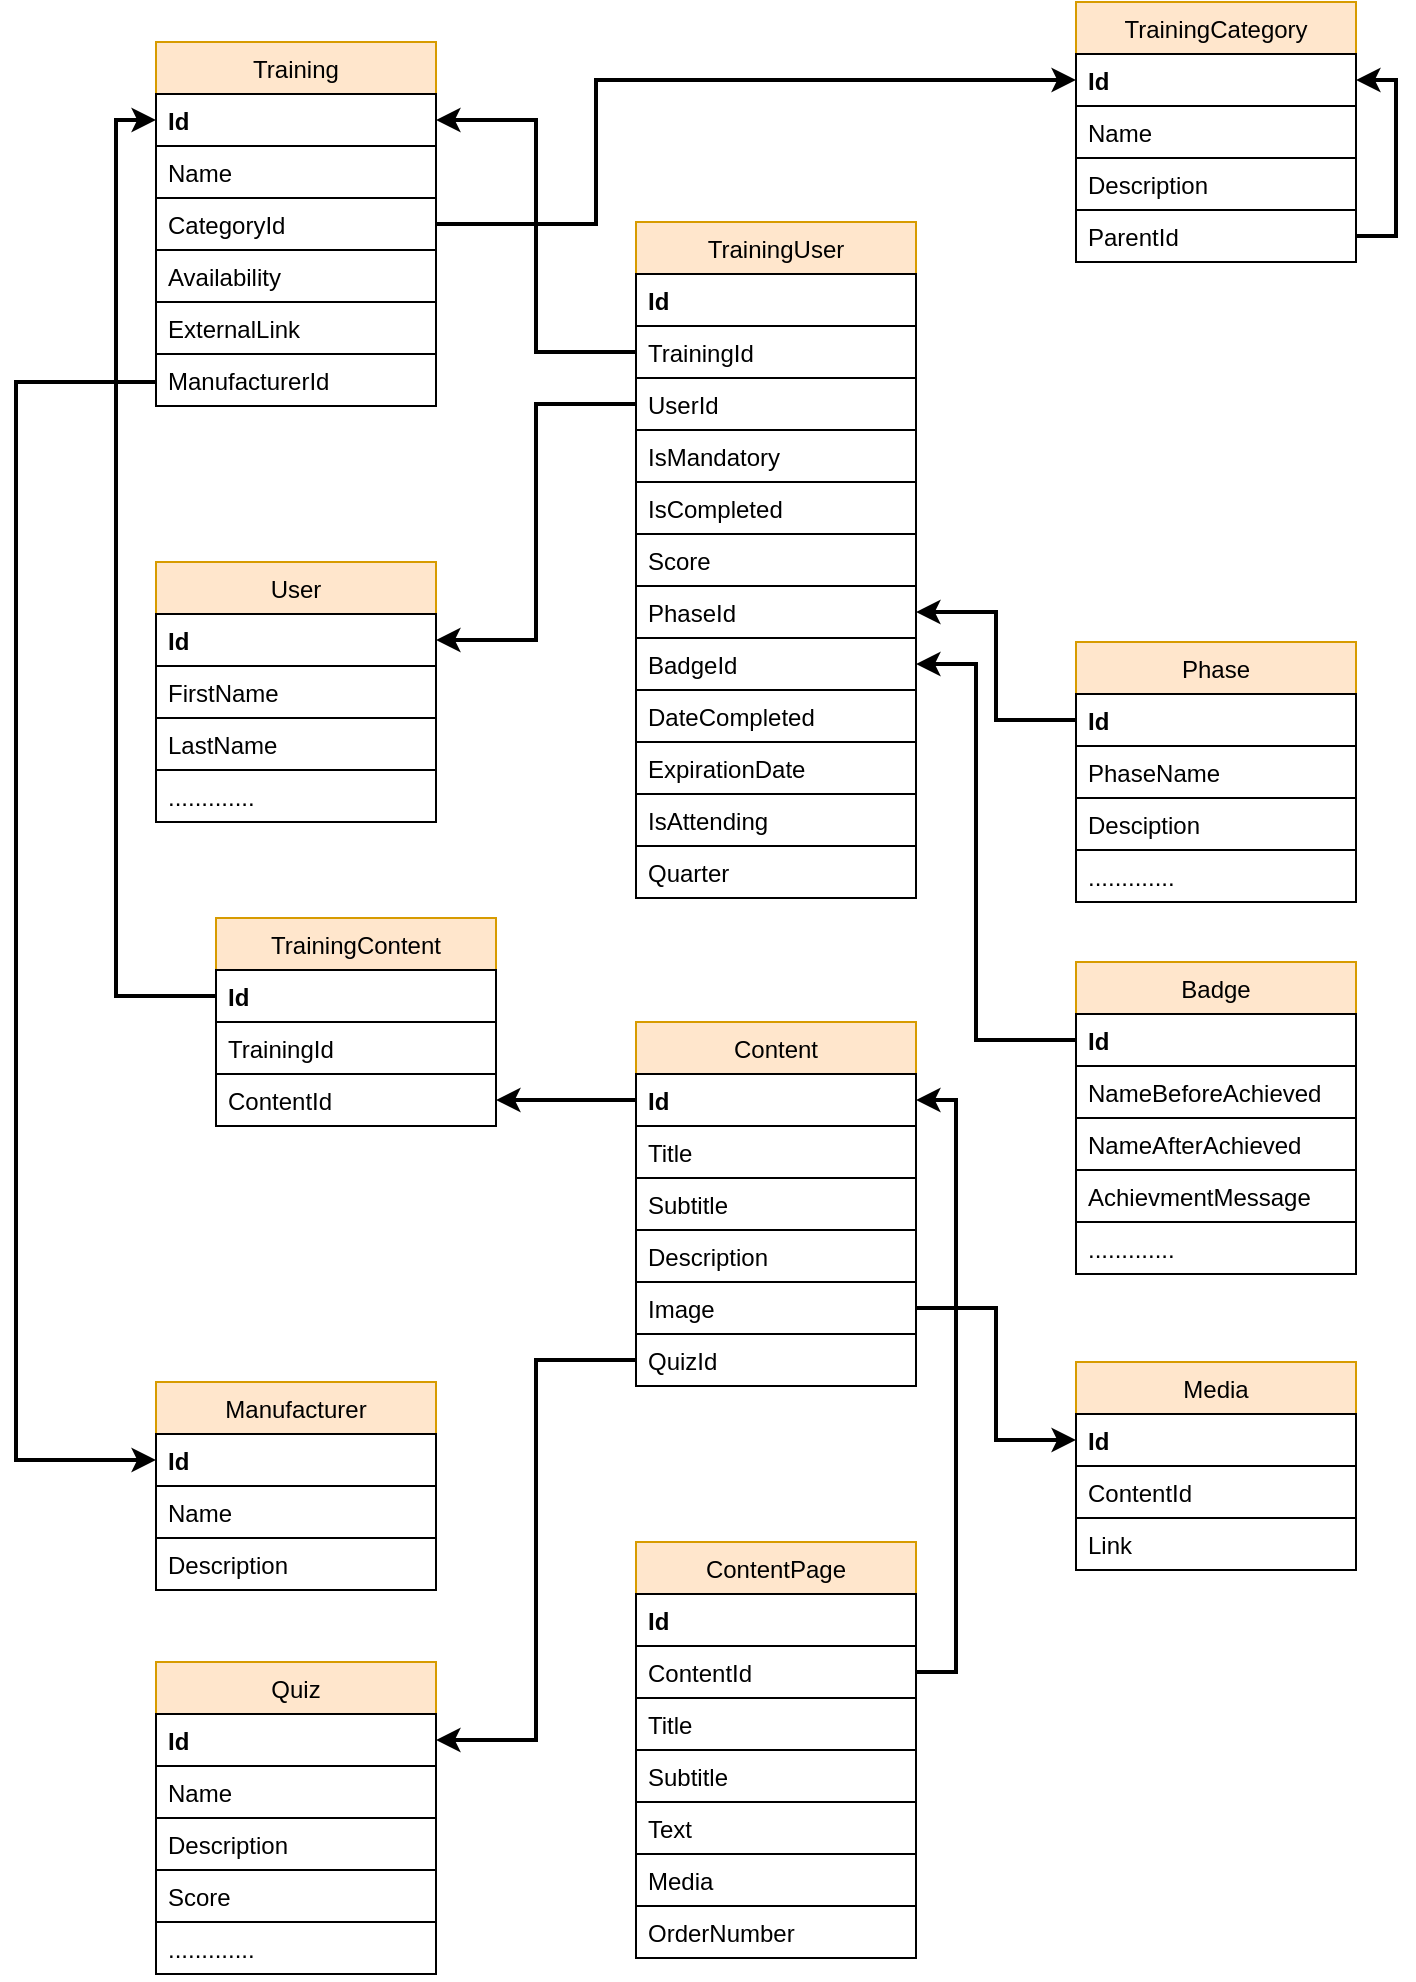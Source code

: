 <mxfile version="13.2.6" type="github">
  <diagram id="uwtyysx4m1KapevDH-VO" name="Page-1">
    <mxGraphModel dx="1186" dy="723" grid="1" gridSize="10" guides="1" tooltips="1" connect="1" arrows="1" fold="1" page="1" pageScale="1" pageWidth="850" pageHeight="1100" background="none" math="0" shadow="0">
      <root>
        <mxCell id="0" />
        <mxCell id="1" parent="0" />
        <mxCell id="DK5eT5kbk5P_7S_4OPEw-1" value="Training" style="swimlane;fontStyle=0;childLayout=stackLayout;horizontal=1;startSize=26;fillColor=#ffe6cc;horizontalStack=0;resizeParent=1;resizeParentMax=0;resizeLast=0;collapsible=1;marginBottom=0;shadow=0;comic=0;glass=0;rounded=0;swimlaneFillColor=none;strokeColor=#d79b00;" parent="1" vertex="1">
          <mxGeometry x="100" y="60" width="140" height="182" as="geometry" />
        </mxCell>
        <mxCell id="DK5eT5kbk5P_7S_4OPEw-2" value="Id" style="text;strokeColor=#000000;fillColor=none;align=left;verticalAlign=top;spacingLeft=4;spacingRight=4;overflow=hidden;rotatable=0;points=[[0,0.5],[1,0.5]];portConstraint=eastwest;fontStyle=1;shadow=0;comic=0;" parent="DK5eT5kbk5P_7S_4OPEw-1" vertex="1">
          <mxGeometry y="26" width="140" height="26" as="geometry" />
        </mxCell>
        <mxCell id="DK5eT5kbk5P_7S_4OPEw-3" value="Name" style="text;strokeColor=#000000;fillColor=none;align=left;verticalAlign=top;spacingLeft=4;spacingRight=4;overflow=hidden;rotatable=0;points=[[0,0.5],[1,0.5]];portConstraint=eastwest;shadow=0;comic=0;" parent="DK5eT5kbk5P_7S_4OPEw-1" vertex="1">
          <mxGeometry y="52" width="140" height="26" as="geometry" />
        </mxCell>
        <mxCell id="DK5eT5kbk5P_7S_4OPEw-8" value="CategoryId" style="text;strokeColor=#000000;fillColor=none;align=left;verticalAlign=top;spacingLeft=4;spacingRight=4;overflow=hidden;rotatable=0;points=[[0,0.5],[1,0.5]];portConstraint=eastwest;shadow=0;comic=0;" parent="DK5eT5kbk5P_7S_4OPEw-1" vertex="1">
          <mxGeometry y="78" width="140" height="26" as="geometry" />
        </mxCell>
        <mxCell id="DK5eT5kbk5P_7S_4OPEw-48" value="Availability" style="text;strokeColor=#000000;fillColor=none;align=left;verticalAlign=top;spacingLeft=4;spacingRight=4;overflow=hidden;rotatable=0;points=[[0,0.5],[1,0.5]];portConstraint=eastwest;shadow=0;comic=0;" parent="DK5eT5kbk5P_7S_4OPEw-1" vertex="1">
          <mxGeometry y="104" width="140" height="26" as="geometry" />
        </mxCell>
        <mxCell id="DK5eT5kbk5P_7S_4OPEw-59" value="ExternalLink" style="text;strokeColor=#000000;fillColor=none;align=left;verticalAlign=top;spacingLeft=4;spacingRight=4;overflow=hidden;rotatable=0;points=[[0,0.5],[1,0.5]];portConstraint=eastwest;shadow=0;comic=0;" parent="DK5eT5kbk5P_7S_4OPEw-1" vertex="1">
          <mxGeometry y="130" width="140" height="26" as="geometry" />
        </mxCell>
        <mxCell id="DK5eT5kbk5P_7S_4OPEw-73" value="ManufacturerId" style="text;strokeColor=#000000;fillColor=none;align=left;verticalAlign=top;spacingLeft=4;spacingRight=4;overflow=hidden;rotatable=0;points=[[0,0.5],[1,0.5]];portConstraint=eastwest;shadow=0;comic=0;" parent="DK5eT5kbk5P_7S_4OPEw-1" vertex="1">
          <mxGeometry y="156" width="140" height="26" as="geometry" />
        </mxCell>
        <mxCell id="DK5eT5kbk5P_7S_4OPEw-27" style="edgeStyle=orthogonalEdgeStyle;rounded=0;orthogonalLoop=1;jettySize=auto;html=1;entryX=1;entryY=0.5;entryDx=0;entryDy=0;strokeWidth=2;shadow=0;comic=0;" parent="1" source="DK5eT5kbk5P_7S_4OPEw-18" target="DK5eT5kbk5P_7S_4OPEw-2" edge="1">
          <mxGeometry relative="1" as="geometry" />
        </mxCell>
        <mxCell id="DK5eT5kbk5P_7S_4OPEw-28" style="edgeStyle=orthogonalEdgeStyle;rounded=0;orthogonalLoop=1;jettySize=auto;html=1;entryX=1;entryY=0.5;entryDx=0;entryDy=0;strokeWidth=2;shadow=0;comic=0;" parent="1" source="DK5eT5kbk5P_7S_4OPEw-19" target="DK5eT5kbk5P_7S_4OPEw-10" edge="1">
          <mxGeometry relative="1" as="geometry" />
        </mxCell>
        <mxCell id="DK5eT5kbk5P_7S_4OPEw-31" value="Phase" style="swimlane;fontStyle=0;childLayout=stackLayout;horizontal=1;startSize=26;fillColor=#ffe6cc;horizontalStack=0;resizeParent=1;resizeParentMax=0;resizeLast=0;collapsible=1;marginBottom=0;shadow=0;comic=0;glass=0;rounded=0;swimlaneFillColor=none;strokeColor=#d79b00;" parent="1" vertex="1">
          <mxGeometry x="560" y="360" width="140" height="130" as="geometry" />
        </mxCell>
        <mxCell id="DK5eT5kbk5P_7S_4OPEw-32" value="Id" style="text;strokeColor=#000000;fillColor=none;align=left;verticalAlign=top;spacingLeft=4;spacingRight=4;overflow=hidden;rotatable=0;points=[[0,0.5],[1,0.5]];portConstraint=eastwest;fontStyle=1;shadow=0;comic=0;" parent="DK5eT5kbk5P_7S_4OPEw-31" vertex="1">
          <mxGeometry y="26" width="140" height="26" as="geometry" />
        </mxCell>
        <mxCell id="DK5eT5kbk5P_7S_4OPEw-33" value="PhaseName" style="text;strokeColor=#000000;fillColor=none;align=left;verticalAlign=top;spacingLeft=4;spacingRight=4;overflow=hidden;rotatable=0;points=[[0,0.5],[1,0.5]];portConstraint=eastwest;shadow=0;comic=0;" parent="DK5eT5kbk5P_7S_4OPEw-31" vertex="1">
          <mxGeometry y="52" width="140" height="26" as="geometry" />
        </mxCell>
        <mxCell id="DK5eT5kbk5P_7S_4OPEw-34" value="Desciption" style="text;strokeColor=#000000;fillColor=none;align=left;verticalAlign=top;spacingLeft=4;spacingRight=4;overflow=hidden;rotatable=0;points=[[0,0.5],[1,0.5]];portConstraint=eastwest;shadow=0;comic=0;" parent="DK5eT5kbk5P_7S_4OPEw-31" vertex="1">
          <mxGeometry y="78" width="140" height="26" as="geometry" />
        </mxCell>
        <mxCell id="DK5eT5kbk5P_7S_4OPEw-35" value="............." style="text;strokeColor=#000000;fillColor=none;align=left;verticalAlign=top;spacingLeft=4;spacingRight=4;overflow=hidden;rotatable=0;points=[[0,0.5],[1,0.5]];portConstraint=eastwest;shadow=0;comic=0;" parent="DK5eT5kbk5P_7S_4OPEw-31" vertex="1">
          <mxGeometry y="104" width="140" height="26" as="geometry" />
        </mxCell>
        <mxCell id="DK5eT5kbk5P_7S_4OPEw-37" value="Badge" style="swimlane;fontStyle=0;childLayout=stackLayout;horizontal=1;startSize=26;fillColor=#ffe6cc;horizontalStack=0;resizeParent=1;resizeParentMax=0;resizeLast=0;collapsible=1;marginBottom=0;shadow=0;comic=0;glass=0;rounded=0;swimlaneFillColor=none;strokeColor=#d79b00;" parent="1" vertex="1">
          <mxGeometry x="560" y="520" width="140" height="156" as="geometry" />
        </mxCell>
        <mxCell id="DK5eT5kbk5P_7S_4OPEw-38" value="Id" style="text;strokeColor=#000000;fillColor=none;align=left;verticalAlign=top;spacingLeft=4;spacingRight=4;overflow=hidden;rotatable=0;points=[[0,0.5],[1,0.5]];portConstraint=eastwest;fontStyle=1;shadow=0;comic=0;" parent="DK5eT5kbk5P_7S_4OPEw-37" vertex="1">
          <mxGeometry y="26" width="140" height="26" as="geometry" />
        </mxCell>
        <mxCell id="DK5eT5kbk5P_7S_4OPEw-39" value="NameBeforeAchieved" style="text;strokeColor=#000000;fillColor=none;align=left;verticalAlign=top;spacingLeft=4;spacingRight=4;overflow=hidden;rotatable=0;points=[[0,0.5],[1,0.5]];portConstraint=eastwest;shadow=0;comic=0;" parent="DK5eT5kbk5P_7S_4OPEw-37" vertex="1">
          <mxGeometry y="52" width="140" height="26" as="geometry" />
        </mxCell>
        <mxCell id="DK5eT5kbk5P_7S_4OPEw-40" value="NameAfterAchieved" style="text;strokeColor=#000000;fillColor=none;align=left;verticalAlign=top;spacingLeft=4;spacingRight=4;overflow=hidden;rotatable=0;points=[[0,0.5],[1,0.5]];portConstraint=eastwest;shadow=0;comic=0;" parent="DK5eT5kbk5P_7S_4OPEw-37" vertex="1">
          <mxGeometry y="78" width="140" height="26" as="geometry" />
        </mxCell>
        <mxCell id="DK5eT5kbk5P_7S_4OPEw-41" value="AchievmentMessage" style="text;strokeColor=#000000;fillColor=none;align=left;verticalAlign=top;spacingLeft=4;spacingRight=4;overflow=hidden;rotatable=0;points=[[0,0.5],[1,0.5]];portConstraint=eastwest;shadow=0;comic=0;" parent="DK5eT5kbk5P_7S_4OPEw-37" vertex="1">
          <mxGeometry y="104" width="140" height="26" as="geometry" />
        </mxCell>
        <mxCell id="DK5eT5kbk5P_7S_4OPEw-42" value="............." style="text;strokeColor=#000000;fillColor=none;align=left;verticalAlign=top;spacingLeft=4;spacingRight=4;overflow=hidden;rotatable=0;points=[[0,0.5],[1,0.5]];portConstraint=eastwest;shadow=0;comic=0;" parent="DK5eT5kbk5P_7S_4OPEw-37" vertex="1">
          <mxGeometry y="130" width="140" height="26" as="geometry" />
        </mxCell>
        <mxCell id="DK5eT5kbk5P_7S_4OPEw-43" style="edgeStyle=orthogonalEdgeStyle;rounded=0;orthogonalLoop=1;jettySize=auto;html=1;entryX=1;entryY=0.5;entryDx=0;entryDy=0;strokeWidth=2;shadow=0;comic=0;" parent="1" source="DK5eT5kbk5P_7S_4OPEw-38" target="DK5eT5kbk5P_7S_4OPEw-26" edge="1">
          <mxGeometry relative="1" as="geometry">
            <Array as="points">
              <mxPoint x="510" y="559" />
              <mxPoint x="510" y="371" />
            </Array>
          </mxGeometry>
        </mxCell>
        <mxCell id="DK5eT5kbk5P_7S_4OPEw-9" value="User" style="swimlane;fontStyle=0;childLayout=stackLayout;horizontal=1;startSize=26;fillColor=#ffe6cc;horizontalStack=0;resizeParent=1;resizeParentMax=0;resizeLast=0;collapsible=1;marginBottom=0;shadow=0;comic=0;glass=0;rounded=0;swimlaneFillColor=none;strokeColor=#d79b00;" parent="1" vertex="1">
          <mxGeometry x="100" y="320" width="140" height="130" as="geometry" />
        </mxCell>
        <mxCell id="DK5eT5kbk5P_7S_4OPEw-10" value="Id" style="text;strokeColor=#000000;fillColor=none;align=left;verticalAlign=top;spacingLeft=4;spacingRight=4;overflow=hidden;rotatable=0;points=[[0,0.5],[1,0.5]];portConstraint=eastwest;fontStyle=1;shadow=0;comic=0;" parent="DK5eT5kbk5P_7S_4OPEw-9" vertex="1">
          <mxGeometry y="26" width="140" height="26" as="geometry" />
        </mxCell>
        <mxCell id="DK5eT5kbk5P_7S_4OPEw-11" value="FirstName" style="text;strokeColor=#000000;fillColor=none;align=left;verticalAlign=top;spacingLeft=4;spacingRight=4;overflow=hidden;rotatable=0;points=[[0,0.5],[1,0.5]];portConstraint=eastwest;shadow=0;comic=0;" parent="DK5eT5kbk5P_7S_4OPEw-9" vertex="1">
          <mxGeometry y="52" width="140" height="26" as="geometry" />
        </mxCell>
        <mxCell id="DK5eT5kbk5P_7S_4OPEw-12" value="LastName" style="text;strokeColor=#000000;fillColor=none;align=left;verticalAlign=top;spacingLeft=4;spacingRight=4;overflow=hidden;rotatable=0;points=[[0,0.5],[1,0.5]];portConstraint=eastwest;shadow=0;comic=0;" parent="DK5eT5kbk5P_7S_4OPEw-9" vertex="1">
          <mxGeometry y="78" width="140" height="26" as="geometry" />
        </mxCell>
        <mxCell id="DK5eT5kbk5P_7S_4OPEw-13" value="............." style="text;strokeColor=#000000;fillColor=none;align=left;verticalAlign=top;spacingLeft=4;spacingRight=4;overflow=hidden;rotatable=0;points=[[0,0.5],[1,0.5]];portConstraint=eastwest;shadow=0;comic=0;" parent="DK5eT5kbk5P_7S_4OPEw-9" vertex="1">
          <mxGeometry y="104" width="140" height="26" as="geometry" />
        </mxCell>
        <mxCell id="DK5eT5kbk5P_7S_4OPEw-54" style="edgeStyle=orthogonalEdgeStyle;rounded=0;comic=0;orthogonalLoop=1;jettySize=auto;html=1;entryX=0;entryY=0.5;entryDx=0;entryDy=0;shadow=0;strokeWidth=2;" parent="1" source="DK5eT5kbk5P_7S_4OPEw-8" target="DK5eT5kbk5P_7S_4OPEw-50" edge="1">
          <mxGeometry relative="1" as="geometry">
            <Array as="points">
              <mxPoint x="320" y="151" />
              <mxPoint x="320" y="79" />
            </Array>
          </mxGeometry>
        </mxCell>
        <mxCell id="DK5eT5kbk5P_7S_4OPEw-16" value="TrainingUser" style="swimlane;fontStyle=0;childLayout=stackLayout;horizontal=1;startSize=26;fillColor=#ffe6cc;horizontalStack=0;resizeParent=1;resizeParentMax=0;resizeLast=0;collapsible=1;marginBottom=0;shadow=0;comic=0;glass=0;rounded=0;swimlaneFillColor=none;strokeColor=#d79b00;" parent="1" vertex="1">
          <mxGeometry x="340" y="150" width="140" height="338" as="geometry" />
        </mxCell>
        <mxCell id="DK5eT5kbk5P_7S_4OPEw-17" value="Id" style="text;strokeColor=#000000;fillColor=none;align=left;verticalAlign=top;spacingLeft=4;spacingRight=4;overflow=hidden;rotatable=0;points=[[0,0.5],[1,0.5]];portConstraint=eastwest;fontStyle=1;shadow=0;comic=0;" parent="DK5eT5kbk5P_7S_4OPEw-16" vertex="1">
          <mxGeometry y="26" width="140" height="26" as="geometry" />
        </mxCell>
        <mxCell id="DK5eT5kbk5P_7S_4OPEw-18" value="TrainingId" style="text;strokeColor=#000000;fillColor=none;align=left;verticalAlign=top;spacingLeft=4;spacingRight=4;overflow=hidden;rotatable=0;points=[[0,0.5],[1,0.5]];portConstraint=eastwest;shadow=0;comic=0;" parent="DK5eT5kbk5P_7S_4OPEw-16" vertex="1">
          <mxGeometry y="52" width="140" height="26" as="geometry" />
        </mxCell>
        <mxCell id="DK5eT5kbk5P_7S_4OPEw-19" value="UserId" style="text;strokeColor=#000000;fillColor=none;align=left;verticalAlign=top;spacingLeft=4;spacingRight=4;overflow=hidden;rotatable=0;points=[[0,0.5],[1,0.5]];portConstraint=eastwest;shadow=0;comic=0;" parent="DK5eT5kbk5P_7S_4OPEw-16" vertex="1">
          <mxGeometry y="78" width="140" height="26" as="geometry" />
        </mxCell>
        <mxCell id="DK5eT5kbk5P_7S_4OPEw-21" value="IsMandatory" style="text;strokeColor=#000000;fillColor=none;align=left;verticalAlign=top;spacingLeft=4;spacingRight=4;overflow=hidden;rotatable=0;points=[[0,0.5],[1,0.5]];portConstraint=eastwest;shadow=0;comic=0;" parent="DK5eT5kbk5P_7S_4OPEw-16" vertex="1">
          <mxGeometry y="104" width="140" height="26" as="geometry" />
        </mxCell>
        <mxCell id="DK5eT5kbk5P_7S_4OPEw-23" value="IsCompleted" style="text;strokeColor=#000000;fillColor=none;align=left;verticalAlign=top;spacingLeft=4;spacingRight=4;overflow=hidden;rotatable=0;points=[[0,0.5],[1,0.5]];portConstraint=eastwest;shadow=0;comic=0;" parent="DK5eT5kbk5P_7S_4OPEw-16" vertex="1">
          <mxGeometry y="130" width="140" height="26" as="geometry" />
        </mxCell>
        <mxCell id="DK5eT5kbk5P_7S_4OPEw-24" value="Score" style="text;strokeColor=#000000;fillColor=none;align=left;verticalAlign=top;spacingLeft=4;spacingRight=4;overflow=hidden;rotatable=0;points=[[0,0.5],[1,0.5]];portConstraint=eastwest;shadow=0;comic=0;" parent="DK5eT5kbk5P_7S_4OPEw-16" vertex="1">
          <mxGeometry y="156" width="140" height="26" as="geometry" />
        </mxCell>
        <mxCell id="DK5eT5kbk5P_7S_4OPEw-25" value="PhaseId" style="text;strokeColor=#000000;fillColor=none;align=left;verticalAlign=top;spacingLeft=4;spacingRight=4;overflow=hidden;rotatable=0;points=[[0,0.5],[1,0.5]];portConstraint=eastwest;shadow=0;comic=0;" parent="DK5eT5kbk5P_7S_4OPEw-16" vertex="1">
          <mxGeometry y="182" width="140" height="26" as="geometry" />
        </mxCell>
        <mxCell id="DK5eT5kbk5P_7S_4OPEw-26" value="BadgeId" style="text;strokeColor=#000000;fillColor=none;align=left;verticalAlign=top;spacingLeft=4;spacingRight=4;overflow=hidden;rotatable=0;points=[[0,0.5],[1,0.5]];portConstraint=eastwest;shadow=0;comic=0;" parent="DK5eT5kbk5P_7S_4OPEw-16" vertex="1">
          <mxGeometry y="208" width="140" height="26" as="geometry" />
        </mxCell>
        <mxCell id="DK5eT5kbk5P_7S_4OPEw-46" value="DateCompleted" style="text;strokeColor=#000000;fillColor=none;align=left;verticalAlign=top;spacingLeft=4;spacingRight=4;overflow=hidden;rotatable=0;points=[[0,0.5],[1,0.5]];portConstraint=eastwest;shadow=0;comic=0;" parent="DK5eT5kbk5P_7S_4OPEw-16" vertex="1">
          <mxGeometry y="234" width="140" height="26" as="geometry" />
        </mxCell>
        <mxCell id="DK5eT5kbk5P_7S_4OPEw-47" value="ExpirationDate" style="text;strokeColor=#000000;fillColor=none;align=left;verticalAlign=top;spacingLeft=4;spacingRight=4;overflow=hidden;rotatable=0;points=[[0,0.5],[1,0.5]];portConstraint=eastwest;shadow=0;comic=0;" parent="DK5eT5kbk5P_7S_4OPEw-16" vertex="1">
          <mxGeometry y="260" width="140" height="26" as="geometry" />
        </mxCell>
        <mxCell id="Cdiy6JWCYsth_nG0e7zZ-1" value="IsAttending" style="text;strokeColor=#000000;fillColor=none;align=left;verticalAlign=top;spacingLeft=4;spacingRight=4;overflow=hidden;rotatable=0;points=[[0,0.5],[1,0.5]];portConstraint=eastwest;shadow=0;comic=0;" vertex="1" parent="DK5eT5kbk5P_7S_4OPEw-16">
          <mxGeometry y="286" width="140" height="26" as="geometry" />
        </mxCell>
        <mxCell id="Cdiy6JWCYsth_nG0e7zZ-15" value="Quarter" style="text;strokeColor=#000000;fillColor=none;align=left;verticalAlign=top;spacingLeft=4;spacingRight=4;overflow=hidden;rotatable=0;points=[[0,0.5],[1,0.5]];portConstraint=eastwest;shadow=0;comic=0;" vertex="1" parent="DK5eT5kbk5P_7S_4OPEw-16">
          <mxGeometry y="312" width="140" height="26" as="geometry" />
        </mxCell>
        <mxCell id="DK5eT5kbk5P_7S_4OPEw-58" style="edgeStyle=orthogonalEdgeStyle;rounded=0;comic=0;orthogonalLoop=1;jettySize=auto;html=1;entryX=1;entryY=0.5;entryDx=0;entryDy=0;shadow=0;strokeWidth=2;" parent="1" source="DK5eT5kbk5P_7S_4OPEw-32" target="DK5eT5kbk5P_7S_4OPEw-25" edge="1">
          <mxGeometry relative="1" as="geometry" />
        </mxCell>
        <mxCell id="DK5eT5kbk5P_7S_4OPEw-49" value="TrainingCategory" style="swimlane;fontStyle=0;childLayout=stackLayout;horizontal=1;startSize=26;fillColor=#ffe6cc;horizontalStack=0;resizeParent=1;resizeParentMax=0;resizeLast=0;collapsible=1;marginBottom=0;shadow=0;comic=0;glass=0;rounded=0;swimlaneFillColor=none;strokeColor=#d79b00;" parent="1" vertex="1">
          <mxGeometry x="560" y="40" width="140" height="130" as="geometry" />
        </mxCell>
        <mxCell id="DK5eT5kbk5P_7S_4OPEw-50" value="Id" style="text;strokeColor=#000000;fillColor=none;align=left;verticalAlign=top;spacingLeft=4;spacingRight=4;overflow=hidden;rotatable=0;points=[[0,0.5],[1,0.5]];portConstraint=eastwest;fontStyle=1;shadow=0;comic=0;" parent="DK5eT5kbk5P_7S_4OPEw-49" vertex="1">
          <mxGeometry y="26" width="140" height="26" as="geometry" />
        </mxCell>
        <mxCell id="DK5eT5kbk5P_7S_4OPEw-51" value="Name" style="text;strokeColor=#000000;fillColor=none;align=left;verticalAlign=top;spacingLeft=4;spacingRight=4;overflow=hidden;rotatable=0;points=[[0,0.5],[1,0.5]];portConstraint=eastwest;shadow=0;comic=0;" parent="DK5eT5kbk5P_7S_4OPEw-49" vertex="1">
          <mxGeometry y="52" width="140" height="26" as="geometry" />
        </mxCell>
        <mxCell id="DK5eT5kbk5P_7S_4OPEw-52" value="Description" style="text;strokeColor=#000000;fillColor=none;align=left;verticalAlign=top;spacingLeft=4;spacingRight=4;overflow=hidden;rotatable=0;points=[[0,0.5],[1,0.5]];portConstraint=eastwest;shadow=0;comic=0;" parent="DK5eT5kbk5P_7S_4OPEw-49" vertex="1">
          <mxGeometry y="78" width="140" height="26" as="geometry" />
        </mxCell>
        <mxCell id="Cdiy6JWCYsth_nG0e7zZ-16" style="edgeStyle=orthogonalEdgeStyle;rounded=0;orthogonalLoop=1;jettySize=auto;html=1;entryX=1;entryY=0.5;entryDx=0;entryDy=0;strokeWidth=2;" edge="1" parent="DK5eT5kbk5P_7S_4OPEw-49" source="DK5eT5kbk5P_7S_4OPEw-55" target="DK5eT5kbk5P_7S_4OPEw-50">
          <mxGeometry relative="1" as="geometry">
            <Array as="points">
              <mxPoint x="160" y="117" />
              <mxPoint x="160" y="39" />
            </Array>
          </mxGeometry>
        </mxCell>
        <mxCell id="DK5eT5kbk5P_7S_4OPEw-55" value="ParentId" style="text;strokeColor=#000000;fillColor=none;align=left;verticalAlign=top;spacingLeft=4;spacingRight=4;overflow=hidden;rotatable=0;points=[[0,0.5],[1,0.5]];portConstraint=eastwest;shadow=0;comic=0;" parent="DK5eT5kbk5P_7S_4OPEw-49" vertex="1">
          <mxGeometry y="104" width="140" height="26" as="geometry" />
        </mxCell>
        <mxCell id="DK5eT5kbk5P_7S_4OPEw-67" value="Manufacturer" style="swimlane;fontStyle=0;childLayout=stackLayout;horizontal=1;startSize=26;fillColor=#ffe6cc;horizontalStack=0;resizeParent=1;resizeParentMax=0;resizeLast=0;collapsible=1;marginBottom=0;shadow=0;comic=0;glass=0;rounded=0;swimlaneFillColor=none;strokeColor=#d79b00;" parent="1" vertex="1">
          <mxGeometry x="100" y="730" width="140" height="104" as="geometry" />
        </mxCell>
        <mxCell id="DK5eT5kbk5P_7S_4OPEw-68" value="Id" style="text;strokeColor=#000000;fillColor=none;align=left;verticalAlign=top;spacingLeft=4;spacingRight=4;overflow=hidden;rotatable=0;points=[[0,0.5],[1,0.5]];portConstraint=eastwest;fontStyle=1;shadow=0;comic=0;" parent="DK5eT5kbk5P_7S_4OPEw-67" vertex="1">
          <mxGeometry y="26" width="140" height="26" as="geometry" />
        </mxCell>
        <mxCell id="DK5eT5kbk5P_7S_4OPEw-69" value="Name" style="text;strokeColor=#000000;fillColor=none;align=left;verticalAlign=top;spacingLeft=4;spacingRight=4;overflow=hidden;rotatable=0;points=[[0,0.5],[1,0.5]];portConstraint=eastwest;shadow=0;comic=0;" parent="DK5eT5kbk5P_7S_4OPEw-67" vertex="1">
          <mxGeometry y="52" width="140" height="26" as="geometry" />
        </mxCell>
        <mxCell id="DK5eT5kbk5P_7S_4OPEw-70" value="Description" style="text;strokeColor=#000000;fillColor=none;align=left;verticalAlign=top;spacingLeft=4;spacingRight=4;overflow=hidden;rotatable=0;points=[[0,0.5],[1,0.5]];portConstraint=eastwest;shadow=0;comic=0;" parent="DK5eT5kbk5P_7S_4OPEw-67" vertex="1">
          <mxGeometry y="78" width="140" height="26" as="geometry" />
        </mxCell>
        <mxCell id="DK5eT5kbk5P_7S_4OPEw-74" style="edgeStyle=orthogonalEdgeStyle;rounded=0;comic=0;orthogonalLoop=1;jettySize=auto;html=1;entryX=0;entryY=0.5;entryDx=0;entryDy=0;shadow=0;strokeWidth=2;" parent="1" source="DK5eT5kbk5P_7S_4OPEw-73" target="DK5eT5kbk5P_7S_4OPEw-68" edge="1">
          <mxGeometry relative="1" as="geometry">
            <Array as="points">
              <mxPoint x="30" y="230" />
              <mxPoint x="30" y="769" />
            </Array>
          </mxGeometry>
        </mxCell>
        <mxCell id="DK5eT5kbk5P_7S_4OPEw-94" value="Quiz" style="swimlane;fontStyle=0;childLayout=stackLayout;horizontal=1;startSize=26;fillColor=#ffe6cc;horizontalStack=0;resizeParent=1;resizeParentMax=0;resizeLast=0;collapsible=1;marginBottom=0;shadow=0;comic=0;glass=0;rounded=0;swimlaneFillColor=none;strokeColor=#d79b00;" parent="1" vertex="1">
          <mxGeometry x="100" y="870" width="140" height="156" as="geometry" />
        </mxCell>
        <mxCell id="DK5eT5kbk5P_7S_4OPEw-95" value="Id" style="text;strokeColor=#000000;fillColor=none;align=left;verticalAlign=top;spacingLeft=4;spacingRight=4;overflow=hidden;rotatable=0;points=[[0,0.5],[1,0.5]];portConstraint=eastwest;fontStyle=1;shadow=0;comic=0;" parent="DK5eT5kbk5P_7S_4OPEw-94" vertex="1">
          <mxGeometry y="26" width="140" height="26" as="geometry" />
        </mxCell>
        <mxCell id="DK5eT5kbk5P_7S_4OPEw-96" value="Name" style="text;strokeColor=#000000;fillColor=none;align=left;verticalAlign=top;spacingLeft=4;spacingRight=4;overflow=hidden;rotatable=0;points=[[0,0.5],[1,0.5]];portConstraint=eastwest;shadow=0;comic=0;" parent="DK5eT5kbk5P_7S_4OPEw-94" vertex="1">
          <mxGeometry y="52" width="140" height="26" as="geometry" />
        </mxCell>
        <mxCell id="DK5eT5kbk5P_7S_4OPEw-97" value="Description" style="text;strokeColor=#000000;fillColor=none;align=left;verticalAlign=top;spacingLeft=4;spacingRight=4;overflow=hidden;rotatable=0;points=[[0,0.5],[1,0.5]];portConstraint=eastwest;shadow=0;comic=0;" parent="DK5eT5kbk5P_7S_4OPEw-94" vertex="1">
          <mxGeometry y="78" width="140" height="26" as="geometry" />
        </mxCell>
        <mxCell id="DK5eT5kbk5P_7S_4OPEw-98" value="Score" style="text;strokeColor=#000000;fillColor=none;align=left;verticalAlign=top;spacingLeft=4;spacingRight=4;overflow=hidden;rotatable=0;points=[[0,0.5],[1,0.5]];portConstraint=eastwest;shadow=0;comic=0;" parent="DK5eT5kbk5P_7S_4OPEw-94" vertex="1">
          <mxGeometry y="104" width="140" height="26" as="geometry" />
        </mxCell>
        <mxCell id="DK5eT5kbk5P_7S_4OPEw-99" value="............." style="text;strokeColor=#000000;fillColor=none;align=left;verticalAlign=top;spacingLeft=4;spacingRight=4;overflow=hidden;rotatable=0;points=[[0,0.5],[1,0.5]];portConstraint=eastwest;shadow=0;comic=0;" parent="DK5eT5kbk5P_7S_4OPEw-94" vertex="1">
          <mxGeometry y="130" width="140" height="26" as="geometry" />
        </mxCell>
        <mxCell id="DK5eT5kbk5P_7S_4OPEw-60" value="Content" style="swimlane;fontStyle=0;childLayout=stackLayout;horizontal=1;startSize=26;fillColor=#ffe6cc;horizontalStack=0;resizeParent=1;resizeParentMax=0;resizeLast=0;collapsible=1;marginBottom=0;shadow=0;comic=0;glass=0;rounded=0;swimlaneFillColor=none;strokeColor=#d79b00;" parent="1" vertex="1">
          <mxGeometry x="340" y="550" width="140" height="182" as="geometry" />
        </mxCell>
        <mxCell id="DK5eT5kbk5P_7S_4OPEw-61" value="Id" style="text;strokeColor=#000000;fillColor=none;align=left;verticalAlign=top;spacingLeft=4;spacingRight=4;overflow=hidden;rotatable=0;points=[[0,0.5],[1,0.5]];portConstraint=eastwest;fontStyle=1;shadow=0;comic=0;" parent="DK5eT5kbk5P_7S_4OPEw-60" vertex="1">
          <mxGeometry y="26" width="140" height="26" as="geometry" />
        </mxCell>
        <mxCell id="DK5eT5kbk5P_7S_4OPEw-62" value="Title" style="text;strokeColor=#000000;fillColor=none;align=left;verticalAlign=top;spacingLeft=4;spacingRight=4;overflow=hidden;rotatable=0;points=[[0,0.5],[1,0.5]];portConstraint=eastwest;shadow=0;comic=0;" parent="DK5eT5kbk5P_7S_4OPEw-60" vertex="1">
          <mxGeometry y="52" width="140" height="26" as="geometry" />
        </mxCell>
        <mxCell id="DK5eT5kbk5P_7S_4OPEw-65" value="Subtitle" style="text;strokeColor=#000000;fillColor=none;align=left;verticalAlign=top;spacingLeft=4;spacingRight=4;overflow=hidden;rotatable=0;points=[[0,0.5],[1,0.5]];portConstraint=eastwest;shadow=0;comic=0;" parent="DK5eT5kbk5P_7S_4OPEw-60" vertex="1">
          <mxGeometry y="78" width="140" height="26" as="geometry" />
        </mxCell>
        <mxCell id="DK5eT5kbk5P_7S_4OPEw-63" value="Description" style="text;strokeColor=#000000;fillColor=none;align=left;verticalAlign=top;spacingLeft=4;spacingRight=4;overflow=hidden;rotatable=0;points=[[0,0.5],[1,0.5]];portConstraint=eastwest;shadow=0;comic=0;" parent="DK5eT5kbk5P_7S_4OPEw-60" vertex="1">
          <mxGeometry y="104" width="140" height="26" as="geometry" />
        </mxCell>
        <mxCell id="DK5eT5kbk5P_7S_4OPEw-64" value="Image" style="text;strokeColor=#000000;fillColor=none;align=left;verticalAlign=top;spacingLeft=4;spacingRight=4;overflow=hidden;rotatable=0;points=[[0,0.5],[1,0.5]];portConstraint=eastwest;shadow=0;comic=0;" parent="DK5eT5kbk5P_7S_4OPEw-60" vertex="1">
          <mxGeometry y="130" width="140" height="26" as="geometry" />
        </mxCell>
        <mxCell id="Cdiy6JWCYsth_nG0e7zZ-30" value="QuizId" style="text;strokeColor=#000000;fillColor=none;align=left;verticalAlign=top;spacingLeft=4;spacingRight=4;overflow=hidden;rotatable=0;points=[[0,0.5],[1,0.5]];portConstraint=eastwest;shadow=0;comic=0;" vertex="1" parent="DK5eT5kbk5P_7S_4OPEw-60">
          <mxGeometry y="156" width="140" height="26" as="geometry" />
        </mxCell>
        <mxCell id="DK5eT5kbk5P_7S_4OPEw-76" value="Media" style="swimlane;fontStyle=0;childLayout=stackLayout;horizontal=1;startSize=26;fillColor=#ffe6cc;horizontalStack=0;resizeParent=1;resizeParentMax=0;resizeLast=0;collapsible=1;marginBottom=0;shadow=0;comic=0;glass=0;rounded=0;swimlaneFillColor=none;strokeColor=#d79b00;" parent="1" vertex="1">
          <mxGeometry x="560" y="720" width="140" height="104" as="geometry" />
        </mxCell>
        <mxCell id="DK5eT5kbk5P_7S_4OPEw-77" value="Id" style="text;strokeColor=#000000;fillColor=none;align=left;verticalAlign=top;spacingLeft=4;spacingRight=4;overflow=hidden;rotatable=0;points=[[0,0.5],[1,0.5]];portConstraint=eastwest;fontStyle=1;shadow=0;comic=0;" parent="DK5eT5kbk5P_7S_4OPEw-76" vertex="1">
          <mxGeometry y="26" width="140" height="26" as="geometry" />
        </mxCell>
        <mxCell id="DK5eT5kbk5P_7S_4OPEw-78" value="ContentId" style="text;strokeColor=#000000;fillColor=none;align=left;verticalAlign=top;spacingLeft=4;spacingRight=4;overflow=hidden;rotatable=0;points=[[0,0.5],[1,0.5]];portConstraint=eastwest;shadow=0;comic=0;" parent="DK5eT5kbk5P_7S_4OPEw-76" vertex="1">
          <mxGeometry y="52" width="140" height="26" as="geometry" />
        </mxCell>
        <mxCell id="DK5eT5kbk5P_7S_4OPEw-79" value="Link" style="text;strokeColor=#000000;fillColor=none;align=left;verticalAlign=top;spacingLeft=4;spacingRight=4;overflow=hidden;rotatable=0;points=[[0,0.5],[1,0.5]];portConstraint=eastwest;shadow=0;comic=0;" parent="DK5eT5kbk5P_7S_4OPEw-76" vertex="1">
          <mxGeometry y="78" width="140" height="26" as="geometry" />
        </mxCell>
        <mxCell id="Cdiy6JWCYsth_nG0e7zZ-26" style="edgeStyle=orthogonalEdgeStyle;rounded=0;orthogonalLoop=1;jettySize=auto;html=1;exitX=0;exitY=0.5;exitDx=0;exitDy=0;entryX=1;entryY=0.5;entryDx=0;entryDy=0;strokeWidth=2;" edge="1" parent="1" source="DK5eT5kbk5P_7S_4OPEw-61" target="Cdiy6JWCYsth_nG0e7zZ-24">
          <mxGeometry relative="1" as="geometry" />
        </mxCell>
        <mxCell id="Cdiy6JWCYsth_nG0e7zZ-17" value="TrainingContent" style="swimlane;fontStyle=0;childLayout=stackLayout;horizontal=1;startSize=26;fillColor=#ffe6cc;horizontalStack=0;resizeParent=1;resizeParentMax=0;resizeLast=0;collapsible=1;marginBottom=0;shadow=0;comic=0;glass=0;rounded=0;swimlaneFillColor=none;strokeColor=#d79b00;" vertex="1" parent="1">
          <mxGeometry x="130" y="498" width="140" height="104" as="geometry" />
        </mxCell>
        <mxCell id="Cdiy6JWCYsth_nG0e7zZ-19" value="Id" style="text;strokeColor=#000000;fillColor=none;align=left;verticalAlign=top;spacingLeft=4;spacingRight=4;overflow=hidden;rotatable=0;points=[[0,0.5],[1,0.5]];portConstraint=eastwest;shadow=0;comic=0;fontStyle=1" vertex="1" parent="Cdiy6JWCYsth_nG0e7zZ-17">
          <mxGeometry y="26" width="140" height="26" as="geometry" />
        </mxCell>
        <mxCell id="Cdiy6JWCYsth_nG0e7zZ-27" value="TrainingId" style="text;strokeColor=#000000;fillColor=none;align=left;verticalAlign=top;spacingLeft=4;spacingRight=4;overflow=hidden;rotatable=0;points=[[0,0.5],[1,0.5]];portConstraint=eastwest;shadow=0;comic=0;fontStyle=0" vertex="1" parent="Cdiy6JWCYsth_nG0e7zZ-17">
          <mxGeometry y="52" width="140" height="26" as="geometry" />
        </mxCell>
        <mxCell id="Cdiy6JWCYsth_nG0e7zZ-24" value="ContentId" style="text;strokeColor=#000000;fillColor=none;align=left;verticalAlign=top;spacingLeft=4;spacingRight=4;overflow=hidden;rotatable=0;points=[[0,0.5],[1,0.5]];portConstraint=eastwest;shadow=0;comic=0;fontStyle=0" vertex="1" parent="Cdiy6JWCYsth_nG0e7zZ-17">
          <mxGeometry y="78" width="140" height="26" as="geometry" />
        </mxCell>
        <mxCell id="Cdiy6JWCYsth_nG0e7zZ-28" style="edgeStyle=orthogonalEdgeStyle;rounded=0;orthogonalLoop=1;jettySize=auto;html=1;entryX=0;entryY=0.5;entryDx=0;entryDy=0;strokeWidth=2;" edge="1" parent="1" source="Cdiy6JWCYsth_nG0e7zZ-19" target="DK5eT5kbk5P_7S_4OPEw-2">
          <mxGeometry relative="1" as="geometry" />
        </mxCell>
        <mxCell id="Cdiy6JWCYsth_nG0e7zZ-31" style="edgeStyle=orthogonalEdgeStyle;rounded=0;orthogonalLoop=1;jettySize=auto;html=1;entryX=1;entryY=0.5;entryDx=0;entryDy=0;strokeWidth=2;" edge="1" parent="1" source="Cdiy6JWCYsth_nG0e7zZ-30" target="DK5eT5kbk5P_7S_4OPEw-95">
          <mxGeometry relative="1" as="geometry" />
        </mxCell>
        <mxCell id="Cdiy6JWCYsth_nG0e7zZ-32" style="edgeStyle=orthogonalEdgeStyle;rounded=0;orthogonalLoop=1;jettySize=auto;html=1;exitX=1;exitY=0.5;exitDx=0;exitDy=0;entryX=0;entryY=0.5;entryDx=0;entryDy=0;strokeWidth=2;" edge="1" parent="1" source="DK5eT5kbk5P_7S_4OPEw-64" target="DK5eT5kbk5P_7S_4OPEw-77">
          <mxGeometry relative="1" as="geometry" />
        </mxCell>
        <mxCell id="Cdiy6JWCYsth_nG0e7zZ-33" value="ContentPage" style="swimlane;fontStyle=0;childLayout=stackLayout;horizontal=1;startSize=26;fillColor=#ffe6cc;horizontalStack=0;resizeParent=1;resizeParentMax=0;resizeLast=0;collapsible=1;marginBottom=0;shadow=0;comic=0;glass=0;rounded=0;swimlaneFillColor=none;strokeColor=#d79b00;" vertex="1" parent="1">
          <mxGeometry x="340" y="810" width="140" height="208" as="geometry" />
        </mxCell>
        <mxCell id="Cdiy6JWCYsth_nG0e7zZ-34" value="Id" style="text;strokeColor=#000000;fillColor=none;align=left;verticalAlign=top;spacingLeft=4;spacingRight=4;overflow=hidden;rotatable=0;points=[[0,0.5],[1,0.5]];portConstraint=eastwest;fontStyle=1;shadow=0;comic=0;" vertex="1" parent="Cdiy6JWCYsth_nG0e7zZ-33">
          <mxGeometry y="26" width="140" height="26" as="geometry" />
        </mxCell>
        <mxCell id="Cdiy6JWCYsth_nG0e7zZ-40" value="ContentId" style="text;strokeColor=#000000;fillColor=none;align=left;verticalAlign=top;spacingLeft=4;spacingRight=4;overflow=hidden;rotatable=0;points=[[0,0.5],[1,0.5]];portConstraint=eastwest;fontStyle=0;shadow=0;comic=0;" vertex="1" parent="Cdiy6JWCYsth_nG0e7zZ-33">
          <mxGeometry y="52" width="140" height="26" as="geometry" />
        </mxCell>
        <mxCell id="Cdiy6JWCYsth_nG0e7zZ-35" value="Title" style="text;strokeColor=#000000;fillColor=none;align=left;verticalAlign=top;spacingLeft=4;spacingRight=4;overflow=hidden;rotatable=0;points=[[0,0.5],[1,0.5]];portConstraint=eastwest;shadow=0;comic=0;" vertex="1" parent="Cdiy6JWCYsth_nG0e7zZ-33">
          <mxGeometry y="78" width="140" height="26" as="geometry" />
        </mxCell>
        <mxCell id="Cdiy6JWCYsth_nG0e7zZ-36" value="Subtitle" style="text;strokeColor=#000000;fillColor=none;align=left;verticalAlign=top;spacingLeft=4;spacingRight=4;overflow=hidden;rotatable=0;points=[[0,0.5],[1,0.5]];portConstraint=eastwest;shadow=0;comic=0;" vertex="1" parent="Cdiy6JWCYsth_nG0e7zZ-33">
          <mxGeometry y="104" width="140" height="26" as="geometry" />
        </mxCell>
        <mxCell id="Cdiy6JWCYsth_nG0e7zZ-37" value="Text" style="text;strokeColor=#000000;fillColor=none;align=left;verticalAlign=top;spacingLeft=4;spacingRight=4;overflow=hidden;rotatable=0;points=[[0,0.5],[1,0.5]];portConstraint=eastwest;shadow=0;comic=0;" vertex="1" parent="Cdiy6JWCYsth_nG0e7zZ-33">
          <mxGeometry y="130" width="140" height="26" as="geometry" />
        </mxCell>
        <mxCell id="Cdiy6JWCYsth_nG0e7zZ-38" value="Media" style="text;strokeColor=#000000;fillColor=none;align=left;verticalAlign=top;spacingLeft=4;spacingRight=4;overflow=hidden;rotatable=0;points=[[0,0.5],[1,0.5]];portConstraint=eastwest;shadow=0;comic=0;" vertex="1" parent="Cdiy6JWCYsth_nG0e7zZ-33">
          <mxGeometry y="156" width="140" height="26" as="geometry" />
        </mxCell>
        <mxCell id="Cdiy6JWCYsth_nG0e7zZ-39" value="OrderNumber" style="text;strokeColor=#000000;fillColor=none;align=left;verticalAlign=top;spacingLeft=4;spacingRight=4;overflow=hidden;rotatable=0;points=[[0,0.5],[1,0.5]];portConstraint=eastwest;shadow=0;comic=0;" vertex="1" parent="Cdiy6JWCYsth_nG0e7zZ-33">
          <mxGeometry y="182" width="140" height="26" as="geometry" />
        </mxCell>
        <mxCell id="Cdiy6JWCYsth_nG0e7zZ-42" style="edgeStyle=orthogonalEdgeStyle;rounded=0;orthogonalLoop=1;jettySize=auto;html=1;entryX=1;entryY=0.5;entryDx=0;entryDy=0;strokeWidth=2;" edge="1" parent="1" source="Cdiy6JWCYsth_nG0e7zZ-40" target="DK5eT5kbk5P_7S_4OPEw-61">
          <mxGeometry relative="1" as="geometry">
            <Array as="points">
              <mxPoint x="500" y="875" />
              <mxPoint x="500" y="589" />
            </Array>
          </mxGeometry>
        </mxCell>
      </root>
    </mxGraphModel>
  </diagram>
</mxfile>
